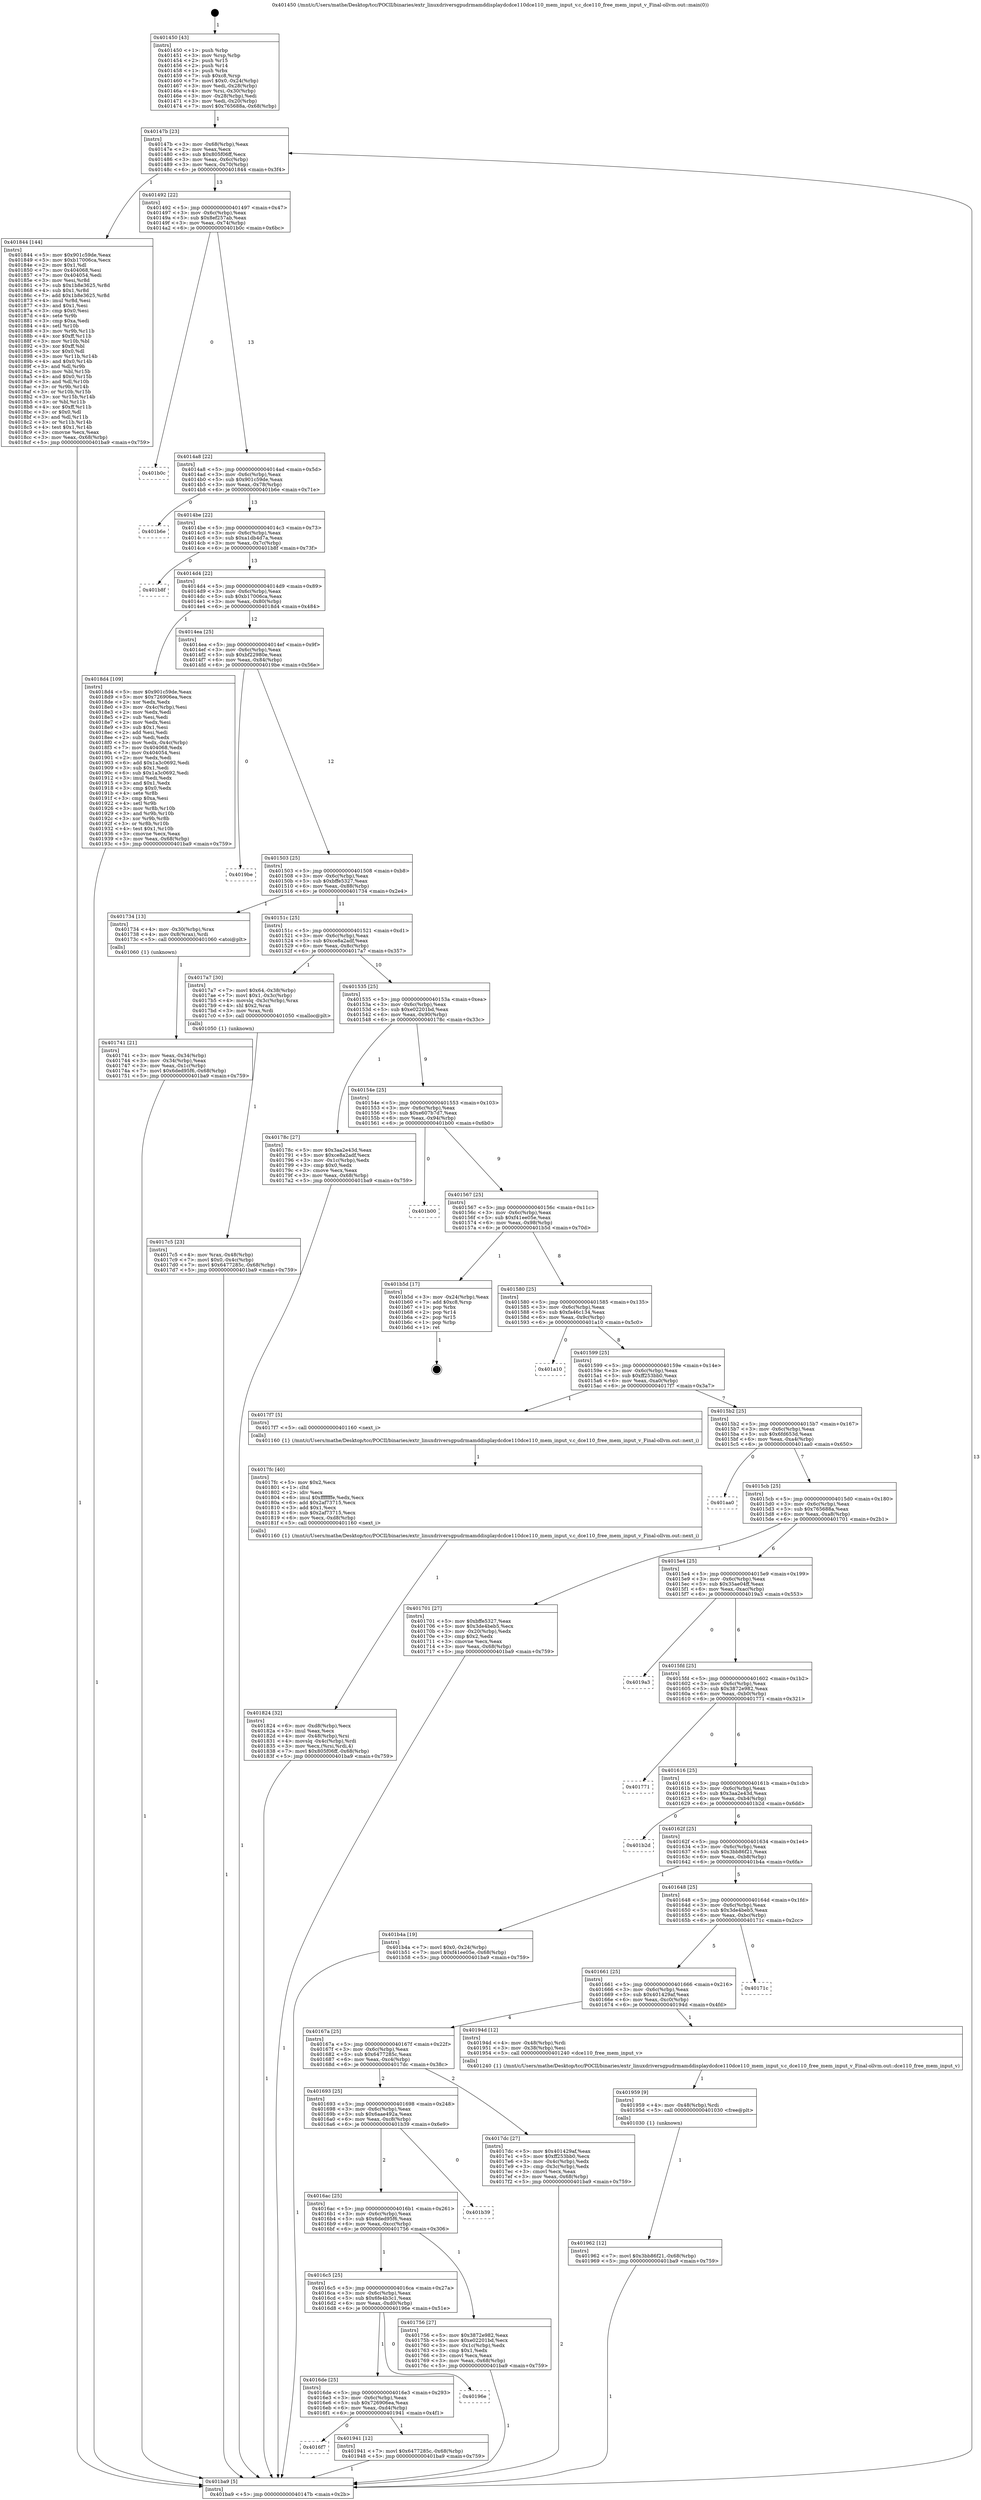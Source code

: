 digraph "0x401450" {
  label = "0x401450 (/mnt/c/Users/mathe/Desktop/tcc/POCII/binaries/extr_linuxdriversgpudrmamddisplaydcdce110dce110_mem_input_v.c_dce110_free_mem_input_v_Final-ollvm.out::main(0))"
  labelloc = "t"
  node[shape=record]

  Entry [label="",width=0.3,height=0.3,shape=circle,fillcolor=black,style=filled]
  "0x40147b" [label="{
     0x40147b [23]\l
     | [instrs]\l
     &nbsp;&nbsp;0x40147b \<+3\>: mov -0x68(%rbp),%eax\l
     &nbsp;&nbsp;0x40147e \<+2\>: mov %eax,%ecx\l
     &nbsp;&nbsp;0x401480 \<+6\>: sub $0x805f06ff,%ecx\l
     &nbsp;&nbsp;0x401486 \<+3\>: mov %eax,-0x6c(%rbp)\l
     &nbsp;&nbsp;0x401489 \<+3\>: mov %ecx,-0x70(%rbp)\l
     &nbsp;&nbsp;0x40148c \<+6\>: je 0000000000401844 \<main+0x3f4\>\l
  }"]
  "0x401844" [label="{
     0x401844 [144]\l
     | [instrs]\l
     &nbsp;&nbsp;0x401844 \<+5\>: mov $0x901c59de,%eax\l
     &nbsp;&nbsp;0x401849 \<+5\>: mov $0xb17006ca,%ecx\l
     &nbsp;&nbsp;0x40184e \<+2\>: mov $0x1,%dl\l
     &nbsp;&nbsp;0x401850 \<+7\>: mov 0x404068,%esi\l
     &nbsp;&nbsp;0x401857 \<+7\>: mov 0x404054,%edi\l
     &nbsp;&nbsp;0x40185e \<+3\>: mov %esi,%r8d\l
     &nbsp;&nbsp;0x401861 \<+7\>: sub $0x1b8e3625,%r8d\l
     &nbsp;&nbsp;0x401868 \<+4\>: sub $0x1,%r8d\l
     &nbsp;&nbsp;0x40186c \<+7\>: add $0x1b8e3625,%r8d\l
     &nbsp;&nbsp;0x401873 \<+4\>: imul %r8d,%esi\l
     &nbsp;&nbsp;0x401877 \<+3\>: and $0x1,%esi\l
     &nbsp;&nbsp;0x40187a \<+3\>: cmp $0x0,%esi\l
     &nbsp;&nbsp;0x40187d \<+4\>: sete %r9b\l
     &nbsp;&nbsp;0x401881 \<+3\>: cmp $0xa,%edi\l
     &nbsp;&nbsp;0x401884 \<+4\>: setl %r10b\l
     &nbsp;&nbsp;0x401888 \<+3\>: mov %r9b,%r11b\l
     &nbsp;&nbsp;0x40188b \<+4\>: xor $0xff,%r11b\l
     &nbsp;&nbsp;0x40188f \<+3\>: mov %r10b,%bl\l
     &nbsp;&nbsp;0x401892 \<+3\>: xor $0xff,%bl\l
     &nbsp;&nbsp;0x401895 \<+3\>: xor $0x0,%dl\l
     &nbsp;&nbsp;0x401898 \<+3\>: mov %r11b,%r14b\l
     &nbsp;&nbsp;0x40189b \<+4\>: and $0x0,%r14b\l
     &nbsp;&nbsp;0x40189f \<+3\>: and %dl,%r9b\l
     &nbsp;&nbsp;0x4018a2 \<+3\>: mov %bl,%r15b\l
     &nbsp;&nbsp;0x4018a5 \<+4\>: and $0x0,%r15b\l
     &nbsp;&nbsp;0x4018a9 \<+3\>: and %dl,%r10b\l
     &nbsp;&nbsp;0x4018ac \<+3\>: or %r9b,%r14b\l
     &nbsp;&nbsp;0x4018af \<+3\>: or %r10b,%r15b\l
     &nbsp;&nbsp;0x4018b2 \<+3\>: xor %r15b,%r14b\l
     &nbsp;&nbsp;0x4018b5 \<+3\>: or %bl,%r11b\l
     &nbsp;&nbsp;0x4018b8 \<+4\>: xor $0xff,%r11b\l
     &nbsp;&nbsp;0x4018bc \<+3\>: or $0x0,%dl\l
     &nbsp;&nbsp;0x4018bf \<+3\>: and %dl,%r11b\l
     &nbsp;&nbsp;0x4018c2 \<+3\>: or %r11b,%r14b\l
     &nbsp;&nbsp;0x4018c5 \<+4\>: test $0x1,%r14b\l
     &nbsp;&nbsp;0x4018c9 \<+3\>: cmovne %ecx,%eax\l
     &nbsp;&nbsp;0x4018cc \<+3\>: mov %eax,-0x68(%rbp)\l
     &nbsp;&nbsp;0x4018cf \<+5\>: jmp 0000000000401ba9 \<main+0x759\>\l
  }"]
  "0x401492" [label="{
     0x401492 [22]\l
     | [instrs]\l
     &nbsp;&nbsp;0x401492 \<+5\>: jmp 0000000000401497 \<main+0x47\>\l
     &nbsp;&nbsp;0x401497 \<+3\>: mov -0x6c(%rbp),%eax\l
     &nbsp;&nbsp;0x40149a \<+5\>: sub $0x8ef257ab,%eax\l
     &nbsp;&nbsp;0x40149f \<+3\>: mov %eax,-0x74(%rbp)\l
     &nbsp;&nbsp;0x4014a2 \<+6\>: je 0000000000401b0c \<main+0x6bc\>\l
  }"]
  Exit [label="",width=0.3,height=0.3,shape=circle,fillcolor=black,style=filled,peripheries=2]
  "0x401b0c" [label="{
     0x401b0c\l
  }", style=dashed]
  "0x4014a8" [label="{
     0x4014a8 [22]\l
     | [instrs]\l
     &nbsp;&nbsp;0x4014a8 \<+5\>: jmp 00000000004014ad \<main+0x5d\>\l
     &nbsp;&nbsp;0x4014ad \<+3\>: mov -0x6c(%rbp),%eax\l
     &nbsp;&nbsp;0x4014b0 \<+5\>: sub $0x901c59de,%eax\l
     &nbsp;&nbsp;0x4014b5 \<+3\>: mov %eax,-0x78(%rbp)\l
     &nbsp;&nbsp;0x4014b8 \<+6\>: je 0000000000401b6e \<main+0x71e\>\l
  }"]
  "0x401962" [label="{
     0x401962 [12]\l
     | [instrs]\l
     &nbsp;&nbsp;0x401962 \<+7\>: movl $0x3bb86f21,-0x68(%rbp)\l
     &nbsp;&nbsp;0x401969 \<+5\>: jmp 0000000000401ba9 \<main+0x759\>\l
  }"]
  "0x401b6e" [label="{
     0x401b6e\l
  }", style=dashed]
  "0x4014be" [label="{
     0x4014be [22]\l
     | [instrs]\l
     &nbsp;&nbsp;0x4014be \<+5\>: jmp 00000000004014c3 \<main+0x73\>\l
     &nbsp;&nbsp;0x4014c3 \<+3\>: mov -0x6c(%rbp),%eax\l
     &nbsp;&nbsp;0x4014c6 \<+5\>: sub $0xa1db4d7a,%eax\l
     &nbsp;&nbsp;0x4014cb \<+3\>: mov %eax,-0x7c(%rbp)\l
     &nbsp;&nbsp;0x4014ce \<+6\>: je 0000000000401b8f \<main+0x73f\>\l
  }"]
  "0x401959" [label="{
     0x401959 [9]\l
     | [instrs]\l
     &nbsp;&nbsp;0x401959 \<+4\>: mov -0x48(%rbp),%rdi\l
     &nbsp;&nbsp;0x40195d \<+5\>: call 0000000000401030 \<free@plt\>\l
     | [calls]\l
     &nbsp;&nbsp;0x401030 \{1\} (unknown)\l
  }"]
  "0x401b8f" [label="{
     0x401b8f\l
  }", style=dashed]
  "0x4014d4" [label="{
     0x4014d4 [22]\l
     | [instrs]\l
     &nbsp;&nbsp;0x4014d4 \<+5\>: jmp 00000000004014d9 \<main+0x89\>\l
     &nbsp;&nbsp;0x4014d9 \<+3\>: mov -0x6c(%rbp),%eax\l
     &nbsp;&nbsp;0x4014dc \<+5\>: sub $0xb17006ca,%eax\l
     &nbsp;&nbsp;0x4014e1 \<+3\>: mov %eax,-0x80(%rbp)\l
     &nbsp;&nbsp;0x4014e4 \<+6\>: je 00000000004018d4 \<main+0x484\>\l
  }"]
  "0x4016f7" [label="{
     0x4016f7\l
  }", style=dashed]
  "0x4018d4" [label="{
     0x4018d4 [109]\l
     | [instrs]\l
     &nbsp;&nbsp;0x4018d4 \<+5\>: mov $0x901c59de,%eax\l
     &nbsp;&nbsp;0x4018d9 \<+5\>: mov $0x726906ea,%ecx\l
     &nbsp;&nbsp;0x4018de \<+2\>: xor %edx,%edx\l
     &nbsp;&nbsp;0x4018e0 \<+3\>: mov -0x4c(%rbp),%esi\l
     &nbsp;&nbsp;0x4018e3 \<+2\>: mov %edx,%edi\l
     &nbsp;&nbsp;0x4018e5 \<+2\>: sub %esi,%edi\l
     &nbsp;&nbsp;0x4018e7 \<+2\>: mov %edx,%esi\l
     &nbsp;&nbsp;0x4018e9 \<+3\>: sub $0x1,%esi\l
     &nbsp;&nbsp;0x4018ec \<+2\>: add %esi,%edi\l
     &nbsp;&nbsp;0x4018ee \<+2\>: sub %edi,%edx\l
     &nbsp;&nbsp;0x4018f0 \<+3\>: mov %edx,-0x4c(%rbp)\l
     &nbsp;&nbsp;0x4018f3 \<+7\>: mov 0x404068,%edx\l
     &nbsp;&nbsp;0x4018fa \<+7\>: mov 0x404054,%esi\l
     &nbsp;&nbsp;0x401901 \<+2\>: mov %edx,%edi\l
     &nbsp;&nbsp;0x401903 \<+6\>: add $0x1a3c0692,%edi\l
     &nbsp;&nbsp;0x401909 \<+3\>: sub $0x1,%edi\l
     &nbsp;&nbsp;0x40190c \<+6\>: sub $0x1a3c0692,%edi\l
     &nbsp;&nbsp;0x401912 \<+3\>: imul %edi,%edx\l
     &nbsp;&nbsp;0x401915 \<+3\>: and $0x1,%edx\l
     &nbsp;&nbsp;0x401918 \<+3\>: cmp $0x0,%edx\l
     &nbsp;&nbsp;0x40191b \<+4\>: sete %r8b\l
     &nbsp;&nbsp;0x40191f \<+3\>: cmp $0xa,%esi\l
     &nbsp;&nbsp;0x401922 \<+4\>: setl %r9b\l
     &nbsp;&nbsp;0x401926 \<+3\>: mov %r8b,%r10b\l
     &nbsp;&nbsp;0x401929 \<+3\>: and %r9b,%r10b\l
     &nbsp;&nbsp;0x40192c \<+3\>: xor %r9b,%r8b\l
     &nbsp;&nbsp;0x40192f \<+3\>: or %r8b,%r10b\l
     &nbsp;&nbsp;0x401932 \<+4\>: test $0x1,%r10b\l
     &nbsp;&nbsp;0x401936 \<+3\>: cmovne %ecx,%eax\l
     &nbsp;&nbsp;0x401939 \<+3\>: mov %eax,-0x68(%rbp)\l
     &nbsp;&nbsp;0x40193c \<+5\>: jmp 0000000000401ba9 \<main+0x759\>\l
  }"]
  "0x4014ea" [label="{
     0x4014ea [25]\l
     | [instrs]\l
     &nbsp;&nbsp;0x4014ea \<+5\>: jmp 00000000004014ef \<main+0x9f\>\l
     &nbsp;&nbsp;0x4014ef \<+3\>: mov -0x6c(%rbp),%eax\l
     &nbsp;&nbsp;0x4014f2 \<+5\>: sub $0xbf22980e,%eax\l
     &nbsp;&nbsp;0x4014f7 \<+6\>: mov %eax,-0x84(%rbp)\l
     &nbsp;&nbsp;0x4014fd \<+6\>: je 00000000004019be \<main+0x56e\>\l
  }"]
  "0x401941" [label="{
     0x401941 [12]\l
     | [instrs]\l
     &nbsp;&nbsp;0x401941 \<+7\>: movl $0x6477285c,-0x68(%rbp)\l
     &nbsp;&nbsp;0x401948 \<+5\>: jmp 0000000000401ba9 \<main+0x759\>\l
  }"]
  "0x4019be" [label="{
     0x4019be\l
  }", style=dashed]
  "0x401503" [label="{
     0x401503 [25]\l
     | [instrs]\l
     &nbsp;&nbsp;0x401503 \<+5\>: jmp 0000000000401508 \<main+0xb8\>\l
     &nbsp;&nbsp;0x401508 \<+3\>: mov -0x6c(%rbp),%eax\l
     &nbsp;&nbsp;0x40150b \<+5\>: sub $0xbffe5327,%eax\l
     &nbsp;&nbsp;0x401510 \<+6\>: mov %eax,-0x88(%rbp)\l
     &nbsp;&nbsp;0x401516 \<+6\>: je 0000000000401734 \<main+0x2e4\>\l
  }"]
  "0x4016de" [label="{
     0x4016de [25]\l
     | [instrs]\l
     &nbsp;&nbsp;0x4016de \<+5\>: jmp 00000000004016e3 \<main+0x293\>\l
     &nbsp;&nbsp;0x4016e3 \<+3\>: mov -0x6c(%rbp),%eax\l
     &nbsp;&nbsp;0x4016e6 \<+5\>: sub $0x726906ea,%eax\l
     &nbsp;&nbsp;0x4016eb \<+6\>: mov %eax,-0xd4(%rbp)\l
     &nbsp;&nbsp;0x4016f1 \<+6\>: je 0000000000401941 \<main+0x4f1\>\l
  }"]
  "0x401734" [label="{
     0x401734 [13]\l
     | [instrs]\l
     &nbsp;&nbsp;0x401734 \<+4\>: mov -0x30(%rbp),%rax\l
     &nbsp;&nbsp;0x401738 \<+4\>: mov 0x8(%rax),%rdi\l
     &nbsp;&nbsp;0x40173c \<+5\>: call 0000000000401060 \<atoi@plt\>\l
     | [calls]\l
     &nbsp;&nbsp;0x401060 \{1\} (unknown)\l
  }"]
  "0x40151c" [label="{
     0x40151c [25]\l
     | [instrs]\l
     &nbsp;&nbsp;0x40151c \<+5\>: jmp 0000000000401521 \<main+0xd1\>\l
     &nbsp;&nbsp;0x401521 \<+3\>: mov -0x6c(%rbp),%eax\l
     &nbsp;&nbsp;0x401524 \<+5\>: sub $0xce8a2adf,%eax\l
     &nbsp;&nbsp;0x401529 \<+6\>: mov %eax,-0x8c(%rbp)\l
     &nbsp;&nbsp;0x40152f \<+6\>: je 00000000004017a7 \<main+0x357\>\l
  }"]
  "0x40196e" [label="{
     0x40196e\l
  }", style=dashed]
  "0x4017a7" [label="{
     0x4017a7 [30]\l
     | [instrs]\l
     &nbsp;&nbsp;0x4017a7 \<+7\>: movl $0x64,-0x38(%rbp)\l
     &nbsp;&nbsp;0x4017ae \<+7\>: movl $0x1,-0x3c(%rbp)\l
     &nbsp;&nbsp;0x4017b5 \<+4\>: movslq -0x3c(%rbp),%rax\l
     &nbsp;&nbsp;0x4017b9 \<+4\>: shl $0x2,%rax\l
     &nbsp;&nbsp;0x4017bd \<+3\>: mov %rax,%rdi\l
     &nbsp;&nbsp;0x4017c0 \<+5\>: call 0000000000401050 \<malloc@plt\>\l
     | [calls]\l
     &nbsp;&nbsp;0x401050 \{1\} (unknown)\l
  }"]
  "0x401535" [label="{
     0x401535 [25]\l
     | [instrs]\l
     &nbsp;&nbsp;0x401535 \<+5\>: jmp 000000000040153a \<main+0xea\>\l
     &nbsp;&nbsp;0x40153a \<+3\>: mov -0x6c(%rbp),%eax\l
     &nbsp;&nbsp;0x40153d \<+5\>: sub $0xe02201bd,%eax\l
     &nbsp;&nbsp;0x401542 \<+6\>: mov %eax,-0x90(%rbp)\l
     &nbsp;&nbsp;0x401548 \<+6\>: je 000000000040178c \<main+0x33c\>\l
  }"]
  "0x401824" [label="{
     0x401824 [32]\l
     | [instrs]\l
     &nbsp;&nbsp;0x401824 \<+6\>: mov -0xd8(%rbp),%ecx\l
     &nbsp;&nbsp;0x40182a \<+3\>: imul %eax,%ecx\l
     &nbsp;&nbsp;0x40182d \<+4\>: mov -0x48(%rbp),%rsi\l
     &nbsp;&nbsp;0x401831 \<+4\>: movslq -0x4c(%rbp),%rdi\l
     &nbsp;&nbsp;0x401835 \<+3\>: mov %ecx,(%rsi,%rdi,4)\l
     &nbsp;&nbsp;0x401838 \<+7\>: movl $0x805f06ff,-0x68(%rbp)\l
     &nbsp;&nbsp;0x40183f \<+5\>: jmp 0000000000401ba9 \<main+0x759\>\l
  }"]
  "0x40178c" [label="{
     0x40178c [27]\l
     | [instrs]\l
     &nbsp;&nbsp;0x40178c \<+5\>: mov $0x3aa2e43d,%eax\l
     &nbsp;&nbsp;0x401791 \<+5\>: mov $0xce8a2adf,%ecx\l
     &nbsp;&nbsp;0x401796 \<+3\>: mov -0x1c(%rbp),%edx\l
     &nbsp;&nbsp;0x401799 \<+3\>: cmp $0x0,%edx\l
     &nbsp;&nbsp;0x40179c \<+3\>: cmove %ecx,%eax\l
     &nbsp;&nbsp;0x40179f \<+3\>: mov %eax,-0x68(%rbp)\l
     &nbsp;&nbsp;0x4017a2 \<+5\>: jmp 0000000000401ba9 \<main+0x759\>\l
  }"]
  "0x40154e" [label="{
     0x40154e [25]\l
     | [instrs]\l
     &nbsp;&nbsp;0x40154e \<+5\>: jmp 0000000000401553 \<main+0x103\>\l
     &nbsp;&nbsp;0x401553 \<+3\>: mov -0x6c(%rbp),%eax\l
     &nbsp;&nbsp;0x401556 \<+5\>: sub $0xe607b7d7,%eax\l
     &nbsp;&nbsp;0x40155b \<+6\>: mov %eax,-0x94(%rbp)\l
     &nbsp;&nbsp;0x401561 \<+6\>: je 0000000000401b00 \<main+0x6b0\>\l
  }"]
  "0x4017fc" [label="{
     0x4017fc [40]\l
     | [instrs]\l
     &nbsp;&nbsp;0x4017fc \<+5\>: mov $0x2,%ecx\l
     &nbsp;&nbsp;0x401801 \<+1\>: cltd\l
     &nbsp;&nbsp;0x401802 \<+2\>: idiv %ecx\l
     &nbsp;&nbsp;0x401804 \<+6\>: imul $0xfffffffe,%edx,%ecx\l
     &nbsp;&nbsp;0x40180a \<+6\>: add $0x2af73715,%ecx\l
     &nbsp;&nbsp;0x401810 \<+3\>: add $0x1,%ecx\l
     &nbsp;&nbsp;0x401813 \<+6\>: sub $0x2af73715,%ecx\l
     &nbsp;&nbsp;0x401819 \<+6\>: mov %ecx,-0xd8(%rbp)\l
     &nbsp;&nbsp;0x40181f \<+5\>: call 0000000000401160 \<next_i\>\l
     | [calls]\l
     &nbsp;&nbsp;0x401160 \{1\} (/mnt/c/Users/mathe/Desktop/tcc/POCII/binaries/extr_linuxdriversgpudrmamddisplaydcdce110dce110_mem_input_v.c_dce110_free_mem_input_v_Final-ollvm.out::next_i)\l
  }"]
  "0x401b00" [label="{
     0x401b00\l
  }", style=dashed]
  "0x401567" [label="{
     0x401567 [25]\l
     | [instrs]\l
     &nbsp;&nbsp;0x401567 \<+5\>: jmp 000000000040156c \<main+0x11c\>\l
     &nbsp;&nbsp;0x40156c \<+3\>: mov -0x6c(%rbp),%eax\l
     &nbsp;&nbsp;0x40156f \<+5\>: sub $0xf41ee05e,%eax\l
     &nbsp;&nbsp;0x401574 \<+6\>: mov %eax,-0x98(%rbp)\l
     &nbsp;&nbsp;0x40157a \<+6\>: je 0000000000401b5d \<main+0x70d\>\l
  }"]
  "0x4017c5" [label="{
     0x4017c5 [23]\l
     | [instrs]\l
     &nbsp;&nbsp;0x4017c5 \<+4\>: mov %rax,-0x48(%rbp)\l
     &nbsp;&nbsp;0x4017c9 \<+7\>: movl $0x0,-0x4c(%rbp)\l
     &nbsp;&nbsp;0x4017d0 \<+7\>: movl $0x6477285c,-0x68(%rbp)\l
     &nbsp;&nbsp;0x4017d7 \<+5\>: jmp 0000000000401ba9 \<main+0x759\>\l
  }"]
  "0x401b5d" [label="{
     0x401b5d [17]\l
     | [instrs]\l
     &nbsp;&nbsp;0x401b5d \<+3\>: mov -0x24(%rbp),%eax\l
     &nbsp;&nbsp;0x401b60 \<+7\>: add $0xc8,%rsp\l
     &nbsp;&nbsp;0x401b67 \<+1\>: pop %rbx\l
     &nbsp;&nbsp;0x401b68 \<+2\>: pop %r14\l
     &nbsp;&nbsp;0x401b6a \<+2\>: pop %r15\l
     &nbsp;&nbsp;0x401b6c \<+1\>: pop %rbp\l
     &nbsp;&nbsp;0x401b6d \<+1\>: ret\l
  }"]
  "0x401580" [label="{
     0x401580 [25]\l
     | [instrs]\l
     &nbsp;&nbsp;0x401580 \<+5\>: jmp 0000000000401585 \<main+0x135\>\l
     &nbsp;&nbsp;0x401585 \<+3\>: mov -0x6c(%rbp),%eax\l
     &nbsp;&nbsp;0x401588 \<+5\>: sub $0xfa46c134,%eax\l
     &nbsp;&nbsp;0x40158d \<+6\>: mov %eax,-0x9c(%rbp)\l
     &nbsp;&nbsp;0x401593 \<+6\>: je 0000000000401a10 \<main+0x5c0\>\l
  }"]
  "0x4016c5" [label="{
     0x4016c5 [25]\l
     | [instrs]\l
     &nbsp;&nbsp;0x4016c5 \<+5\>: jmp 00000000004016ca \<main+0x27a\>\l
     &nbsp;&nbsp;0x4016ca \<+3\>: mov -0x6c(%rbp),%eax\l
     &nbsp;&nbsp;0x4016cd \<+5\>: sub $0x6fe4b3c1,%eax\l
     &nbsp;&nbsp;0x4016d2 \<+6\>: mov %eax,-0xd0(%rbp)\l
     &nbsp;&nbsp;0x4016d8 \<+6\>: je 000000000040196e \<main+0x51e\>\l
  }"]
  "0x401a10" [label="{
     0x401a10\l
  }", style=dashed]
  "0x401599" [label="{
     0x401599 [25]\l
     | [instrs]\l
     &nbsp;&nbsp;0x401599 \<+5\>: jmp 000000000040159e \<main+0x14e\>\l
     &nbsp;&nbsp;0x40159e \<+3\>: mov -0x6c(%rbp),%eax\l
     &nbsp;&nbsp;0x4015a1 \<+5\>: sub $0xff253bb0,%eax\l
     &nbsp;&nbsp;0x4015a6 \<+6\>: mov %eax,-0xa0(%rbp)\l
     &nbsp;&nbsp;0x4015ac \<+6\>: je 00000000004017f7 \<main+0x3a7\>\l
  }"]
  "0x401756" [label="{
     0x401756 [27]\l
     | [instrs]\l
     &nbsp;&nbsp;0x401756 \<+5\>: mov $0x3872e982,%eax\l
     &nbsp;&nbsp;0x40175b \<+5\>: mov $0xe02201bd,%ecx\l
     &nbsp;&nbsp;0x401760 \<+3\>: mov -0x1c(%rbp),%edx\l
     &nbsp;&nbsp;0x401763 \<+3\>: cmp $0x1,%edx\l
     &nbsp;&nbsp;0x401766 \<+3\>: cmovl %ecx,%eax\l
     &nbsp;&nbsp;0x401769 \<+3\>: mov %eax,-0x68(%rbp)\l
     &nbsp;&nbsp;0x40176c \<+5\>: jmp 0000000000401ba9 \<main+0x759\>\l
  }"]
  "0x4017f7" [label="{
     0x4017f7 [5]\l
     | [instrs]\l
     &nbsp;&nbsp;0x4017f7 \<+5\>: call 0000000000401160 \<next_i\>\l
     | [calls]\l
     &nbsp;&nbsp;0x401160 \{1\} (/mnt/c/Users/mathe/Desktop/tcc/POCII/binaries/extr_linuxdriversgpudrmamddisplaydcdce110dce110_mem_input_v.c_dce110_free_mem_input_v_Final-ollvm.out::next_i)\l
  }"]
  "0x4015b2" [label="{
     0x4015b2 [25]\l
     | [instrs]\l
     &nbsp;&nbsp;0x4015b2 \<+5\>: jmp 00000000004015b7 \<main+0x167\>\l
     &nbsp;&nbsp;0x4015b7 \<+3\>: mov -0x6c(%rbp),%eax\l
     &nbsp;&nbsp;0x4015ba \<+5\>: sub $0x6fd653d,%eax\l
     &nbsp;&nbsp;0x4015bf \<+6\>: mov %eax,-0xa4(%rbp)\l
     &nbsp;&nbsp;0x4015c5 \<+6\>: je 0000000000401aa0 \<main+0x650\>\l
  }"]
  "0x4016ac" [label="{
     0x4016ac [25]\l
     | [instrs]\l
     &nbsp;&nbsp;0x4016ac \<+5\>: jmp 00000000004016b1 \<main+0x261\>\l
     &nbsp;&nbsp;0x4016b1 \<+3\>: mov -0x6c(%rbp),%eax\l
     &nbsp;&nbsp;0x4016b4 \<+5\>: sub $0x6ded95f6,%eax\l
     &nbsp;&nbsp;0x4016b9 \<+6\>: mov %eax,-0xcc(%rbp)\l
     &nbsp;&nbsp;0x4016bf \<+6\>: je 0000000000401756 \<main+0x306\>\l
  }"]
  "0x401aa0" [label="{
     0x401aa0\l
  }", style=dashed]
  "0x4015cb" [label="{
     0x4015cb [25]\l
     | [instrs]\l
     &nbsp;&nbsp;0x4015cb \<+5\>: jmp 00000000004015d0 \<main+0x180\>\l
     &nbsp;&nbsp;0x4015d0 \<+3\>: mov -0x6c(%rbp),%eax\l
     &nbsp;&nbsp;0x4015d3 \<+5\>: sub $0x765688a,%eax\l
     &nbsp;&nbsp;0x4015d8 \<+6\>: mov %eax,-0xa8(%rbp)\l
     &nbsp;&nbsp;0x4015de \<+6\>: je 0000000000401701 \<main+0x2b1\>\l
  }"]
  "0x401b39" [label="{
     0x401b39\l
  }", style=dashed]
  "0x401701" [label="{
     0x401701 [27]\l
     | [instrs]\l
     &nbsp;&nbsp;0x401701 \<+5\>: mov $0xbffe5327,%eax\l
     &nbsp;&nbsp;0x401706 \<+5\>: mov $0x3de4beb5,%ecx\l
     &nbsp;&nbsp;0x40170b \<+3\>: mov -0x20(%rbp),%edx\l
     &nbsp;&nbsp;0x40170e \<+3\>: cmp $0x2,%edx\l
     &nbsp;&nbsp;0x401711 \<+3\>: cmovne %ecx,%eax\l
     &nbsp;&nbsp;0x401714 \<+3\>: mov %eax,-0x68(%rbp)\l
     &nbsp;&nbsp;0x401717 \<+5\>: jmp 0000000000401ba9 \<main+0x759\>\l
  }"]
  "0x4015e4" [label="{
     0x4015e4 [25]\l
     | [instrs]\l
     &nbsp;&nbsp;0x4015e4 \<+5\>: jmp 00000000004015e9 \<main+0x199\>\l
     &nbsp;&nbsp;0x4015e9 \<+3\>: mov -0x6c(%rbp),%eax\l
     &nbsp;&nbsp;0x4015ec \<+5\>: sub $0x35ae04ff,%eax\l
     &nbsp;&nbsp;0x4015f1 \<+6\>: mov %eax,-0xac(%rbp)\l
     &nbsp;&nbsp;0x4015f7 \<+6\>: je 00000000004019a3 \<main+0x553\>\l
  }"]
  "0x401ba9" [label="{
     0x401ba9 [5]\l
     | [instrs]\l
     &nbsp;&nbsp;0x401ba9 \<+5\>: jmp 000000000040147b \<main+0x2b\>\l
  }"]
  "0x401450" [label="{
     0x401450 [43]\l
     | [instrs]\l
     &nbsp;&nbsp;0x401450 \<+1\>: push %rbp\l
     &nbsp;&nbsp;0x401451 \<+3\>: mov %rsp,%rbp\l
     &nbsp;&nbsp;0x401454 \<+2\>: push %r15\l
     &nbsp;&nbsp;0x401456 \<+2\>: push %r14\l
     &nbsp;&nbsp;0x401458 \<+1\>: push %rbx\l
     &nbsp;&nbsp;0x401459 \<+7\>: sub $0xc8,%rsp\l
     &nbsp;&nbsp;0x401460 \<+7\>: movl $0x0,-0x24(%rbp)\l
     &nbsp;&nbsp;0x401467 \<+3\>: mov %edi,-0x28(%rbp)\l
     &nbsp;&nbsp;0x40146a \<+4\>: mov %rsi,-0x30(%rbp)\l
     &nbsp;&nbsp;0x40146e \<+3\>: mov -0x28(%rbp),%edi\l
     &nbsp;&nbsp;0x401471 \<+3\>: mov %edi,-0x20(%rbp)\l
     &nbsp;&nbsp;0x401474 \<+7\>: movl $0x765688a,-0x68(%rbp)\l
  }"]
  "0x401741" [label="{
     0x401741 [21]\l
     | [instrs]\l
     &nbsp;&nbsp;0x401741 \<+3\>: mov %eax,-0x34(%rbp)\l
     &nbsp;&nbsp;0x401744 \<+3\>: mov -0x34(%rbp),%eax\l
     &nbsp;&nbsp;0x401747 \<+3\>: mov %eax,-0x1c(%rbp)\l
     &nbsp;&nbsp;0x40174a \<+7\>: movl $0x6ded95f6,-0x68(%rbp)\l
     &nbsp;&nbsp;0x401751 \<+5\>: jmp 0000000000401ba9 \<main+0x759\>\l
  }"]
  "0x401693" [label="{
     0x401693 [25]\l
     | [instrs]\l
     &nbsp;&nbsp;0x401693 \<+5\>: jmp 0000000000401698 \<main+0x248\>\l
     &nbsp;&nbsp;0x401698 \<+3\>: mov -0x6c(%rbp),%eax\l
     &nbsp;&nbsp;0x40169b \<+5\>: sub $0x6aae492a,%eax\l
     &nbsp;&nbsp;0x4016a0 \<+6\>: mov %eax,-0xc8(%rbp)\l
     &nbsp;&nbsp;0x4016a6 \<+6\>: je 0000000000401b39 \<main+0x6e9\>\l
  }"]
  "0x4019a3" [label="{
     0x4019a3\l
  }", style=dashed]
  "0x4015fd" [label="{
     0x4015fd [25]\l
     | [instrs]\l
     &nbsp;&nbsp;0x4015fd \<+5\>: jmp 0000000000401602 \<main+0x1b2\>\l
     &nbsp;&nbsp;0x401602 \<+3\>: mov -0x6c(%rbp),%eax\l
     &nbsp;&nbsp;0x401605 \<+5\>: sub $0x3872e982,%eax\l
     &nbsp;&nbsp;0x40160a \<+6\>: mov %eax,-0xb0(%rbp)\l
     &nbsp;&nbsp;0x401610 \<+6\>: je 0000000000401771 \<main+0x321\>\l
  }"]
  "0x4017dc" [label="{
     0x4017dc [27]\l
     | [instrs]\l
     &nbsp;&nbsp;0x4017dc \<+5\>: mov $0x401429af,%eax\l
     &nbsp;&nbsp;0x4017e1 \<+5\>: mov $0xff253bb0,%ecx\l
     &nbsp;&nbsp;0x4017e6 \<+3\>: mov -0x4c(%rbp),%edx\l
     &nbsp;&nbsp;0x4017e9 \<+3\>: cmp -0x3c(%rbp),%edx\l
     &nbsp;&nbsp;0x4017ec \<+3\>: cmovl %ecx,%eax\l
     &nbsp;&nbsp;0x4017ef \<+3\>: mov %eax,-0x68(%rbp)\l
     &nbsp;&nbsp;0x4017f2 \<+5\>: jmp 0000000000401ba9 \<main+0x759\>\l
  }"]
  "0x401771" [label="{
     0x401771\l
  }", style=dashed]
  "0x401616" [label="{
     0x401616 [25]\l
     | [instrs]\l
     &nbsp;&nbsp;0x401616 \<+5\>: jmp 000000000040161b \<main+0x1cb\>\l
     &nbsp;&nbsp;0x40161b \<+3\>: mov -0x6c(%rbp),%eax\l
     &nbsp;&nbsp;0x40161e \<+5\>: sub $0x3aa2e43d,%eax\l
     &nbsp;&nbsp;0x401623 \<+6\>: mov %eax,-0xb4(%rbp)\l
     &nbsp;&nbsp;0x401629 \<+6\>: je 0000000000401b2d \<main+0x6dd\>\l
  }"]
  "0x40167a" [label="{
     0x40167a [25]\l
     | [instrs]\l
     &nbsp;&nbsp;0x40167a \<+5\>: jmp 000000000040167f \<main+0x22f\>\l
     &nbsp;&nbsp;0x40167f \<+3\>: mov -0x6c(%rbp),%eax\l
     &nbsp;&nbsp;0x401682 \<+5\>: sub $0x6477285c,%eax\l
     &nbsp;&nbsp;0x401687 \<+6\>: mov %eax,-0xc4(%rbp)\l
     &nbsp;&nbsp;0x40168d \<+6\>: je 00000000004017dc \<main+0x38c\>\l
  }"]
  "0x401b2d" [label="{
     0x401b2d\l
  }", style=dashed]
  "0x40162f" [label="{
     0x40162f [25]\l
     | [instrs]\l
     &nbsp;&nbsp;0x40162f \<+5\>: jmp 0000000000401634 \<main+0x1e4\>\l
     &nbsp;&nbsp;0x401634 \<+3\>: mov -0x6c(%rbp),%eax\l
     &nbsp;&nbsp;0x401637 \<+5\>: sub $0x3bb86f21,%eax\l
     &nbsp;&nbsp;0x40163c \<+6\>: mov %eax,-0xb8(%rbp)\l
     &nbsp;&nbsp;0x401642 \<+6\>: je 0000000000401b4a \<main+0x6fa\>\l
  }"]
  "0x40194d" [label="{
     0x40194d [12]\l
     | [instrs]\l
     &nbsp;&nbsp;0x40194d \<+4\>: mov -0x48(%rbp),%rdi\l
     &nbsp;&nbsp;0x401951 \<+3\>: mov -0x38(%rbp),%esi\l
     &nbsp;&nbsp;0x401954 \<+5\>: call 0000000000401240 \<dce110_free_mem_input_v\>\l
     | [calls]\l
     &nbsp;&nbsp;0x401240 \{1\} (/mnt/c/Users/mathe/Desktop/tcc/POCII/binaries/extr_linuxdriversgpudrmamddisplaydcdce110dce110_mem_input_v.c_dce110_free_mem_input_v_Final-ollvm.out::dce110_free_mem_input_v)\l
  }"]
  "0x401b4a" [label="{
     0x401b4a [19]\l
     | [instrs]\l
     &nbsp;&nbsp;0x401b4a \<+7\>: movl $0x0,-0x24(%rbp)\l
     &nbsp;&nbsp;0x401b51 \<+7\>: movl $0xf41ee05e,-0x68(%rbp)\l
     &nbsp;&nbsp;0x401b58 \<+5\>: jmp 0000000000401ba9 \<main+0x759\>\l
  }"]
  "0x401648" [label="{
     0x401648 [25]\l
     | [instrs]\l
     &nbsp;&nbsp;0x401648 \<+5\>: jmp 000000000040164d \<main+0x1fd\>\l
     &nbsp;&nbsp;0x40164d \<+3\>: mov -0x6c(%rbp),%eax\l
     &nbsp;&nbsp;0x401650 \<+5\>: sub $0x3de4beb5,%eax\l
     &nbsp;&nbsp;0x401655 \<+6\>: mov %eax,-0xbc(%rbp)\l
     &nbsp;&nbsp;0x40165b \<+6\>: je 000000000040171c \<main+0x2cc\>\l
  }"]
  "0x401661" [label="{
     0x401661 [25]\l
     | [instrs]\l
     &nbsp;&nbsp;0x401661 \<+5\>: jmp 0000000000401666 \<main+0x216\>\l
     &nbsp;&nbsp;0x401666 \<+3\>: mov -0x6c(%rbp),%eax\l
     &nbsp;&nbsp;0x401669 \<+5\>: sub $0x401429af,%eax\l
     &nbsp;&nbsp;0x40166e \<+6\>: mov %eax,-0xc0(%rbp)\l
     &nbsp;&nbsp;0x401674 \<+6\>: je 000000000040194d \<main+0x4fd\>\l
  }"]
  "0x40171c" [label="{
     0x40171c\l
  }", style=dashed]
  Entry -> "0x401450" [label=" 1"]
  "0x40147b" -> "0x401844" [label=" 1"]
  "0x40147b" -> "0x401492" [label=" 13"]
  "0x401b5d" -> Exit [label=" 1"]
  "0x401492" -> "0x401b0c" [label=" 0"]
  "0x401492" -> "0x4014a8" [label=" 13"]
  "0x401b4a" -> "0x401ba9" [label=" 1"]
  "0x4014a8" -> "0x401b6e" [label=" 0"]
  "0x4014a8" -> "0x4014be" [label=" 13"]
  "0x401962" -> "0x401ba9" [label=" 1"]
  "0x4014be" -> "0x401b8f" [label=" 0"]
  "0x4014be" -> "0x4014d4" [label=" 13"]
  "0x401959" -> "0x401962" [label=" 1"]
  "0x4014d4" -> "0x4018d4" [label=" 1"]
  "0x4014d4" -> "0x4014ea" [label=" 12"]
  "0x40194d" -> "0x401959" [label=" 1"]
  "0x4014ea" -> "0x4019be" [label=" 0"]
  "0x4014ea" -> "0x401503" [label=" 12"]
  "0x401941" -> "0x401ba9" [label=" 1"]
  "0x401503" -> "0x401734" [label=" 1"]
  "0x401503" -> "0x40151c" [label=" 11"]
  "0x4016de" -> "0x401941" [label=" 1"]
  "0x40151c" -> "0x4017a7" [label=" 1"]
  "0x40151c" -> "0x401535" [label=" 10"]
  "0x4016de" -> "0x4016f7" [label=" 0"]
  "0x401535" -> "0x40178c" [label=" 1"]
  "0x401535" -> "0x40154e" [label=" 9"]
  "0x4016c5" -> "0x40196e" [label=" 0"]
  "0x40154e" -> "0x401b00" [label=" 0"]
  "0x40154e" -> "0x401567" [label=" 9"]
  "0x4016c5" -> "0x4016de" [label=" 1"]
  "0x401567" -> "0x401b5d" [label=" 1"]
  "0x401567" -> "0x401580" [label=" 8"]
  "0x4018d4" -> "0x401ba9" [label=" 1"]
  "0x401580" -> "0x401a10" [label=" 0"]
  "0x401580" -> "0x401599" [label=" 8"]
  "0x401844" -> "0x401ba9" [label=" 1"]
  "0x401599" -> "0x4017f7" [label=" 1"]
  "0x401599" -> "0x4015b2" [label=" 7"]
  "0x401824" -> "0x401ba9" [label=" 1"]
  "0x4015b2" -> "0x401aa0" [label=" 0"]
  "0x4015b2" -> "0x4015cb" [label=" 7"]
  "0x4017f7" -> "0x4017fc" [label=" 1"]
  "0x4015cb" -> "0x401701" [label=" 1"]
  "0x4015cb" -> "0x4015e4" [label=" 6"]
  "0x401701" -> "0x401ba9" [label=" 1"]
  "0x401450" -> "0x40147b" [label=" 1"]
  "0x401ba9" -> "0x40147b" [label=" 13"]
  "0x401734" -> "0x401741" [label=" 1"]
  "0x401741" -> "0x401ba9" [label=" 1"]
  "0x4017dc" -> "0x401ba9" [label=" 2"]
  "0x4015e4" -> "0x4019a3" [label=" 0"]
  "0x4015e4" -> "0x4015fd" [label=" 6"]
  "0x4017a7" -> "0x4017c5" [label=" 1"]
  "0x4015fd" -> "0x401771" [label=" 0"]
  "0x4015fd" -> "0x401616" [label=" 6"]
  "0x40178c" -> "0x401ba9" [label=" 1"]
  "0x401616" -> "0x401b2d" [label=" 0"]
  "0x401616" -> "0x40162f" [label=" 6"]
  "0x4016ac" -> "0x4016c5" [label=" 1"]
  "0x40162f" -> "0x401b4a" [label=" 1"]
  "0x40162f" -> "0x401648" [label=" 5"]
  "0x4016ac" -> "0x401756" [label=" 1"]
  "0x401648" -> "0x40171c" [label=" 0"]
  "0x401648" -> "0x401661" [label=" 5"]
  "0x4017fc" -> "0x401824" [label=" 1"]
  "0x401661" -> "0x40194d" [label=" 1"]
  "0x401661" -> "0x40167a" [label=" 4"]
  "0x401756" -> "0x401ba9" [label=" 1"]
  "0x40167a" -> "0x4017dc" [label=" 2"]
  "0x40167a" -> "0x401693" [label=" 2"]
  "0x4017c5" -> "0x401ba9" [label=" 1"]
  "0x401693" -> "0x401b39" [label=" 0"]
  "0x401693" -> "0x4016ac" [label=" 2"]
}
